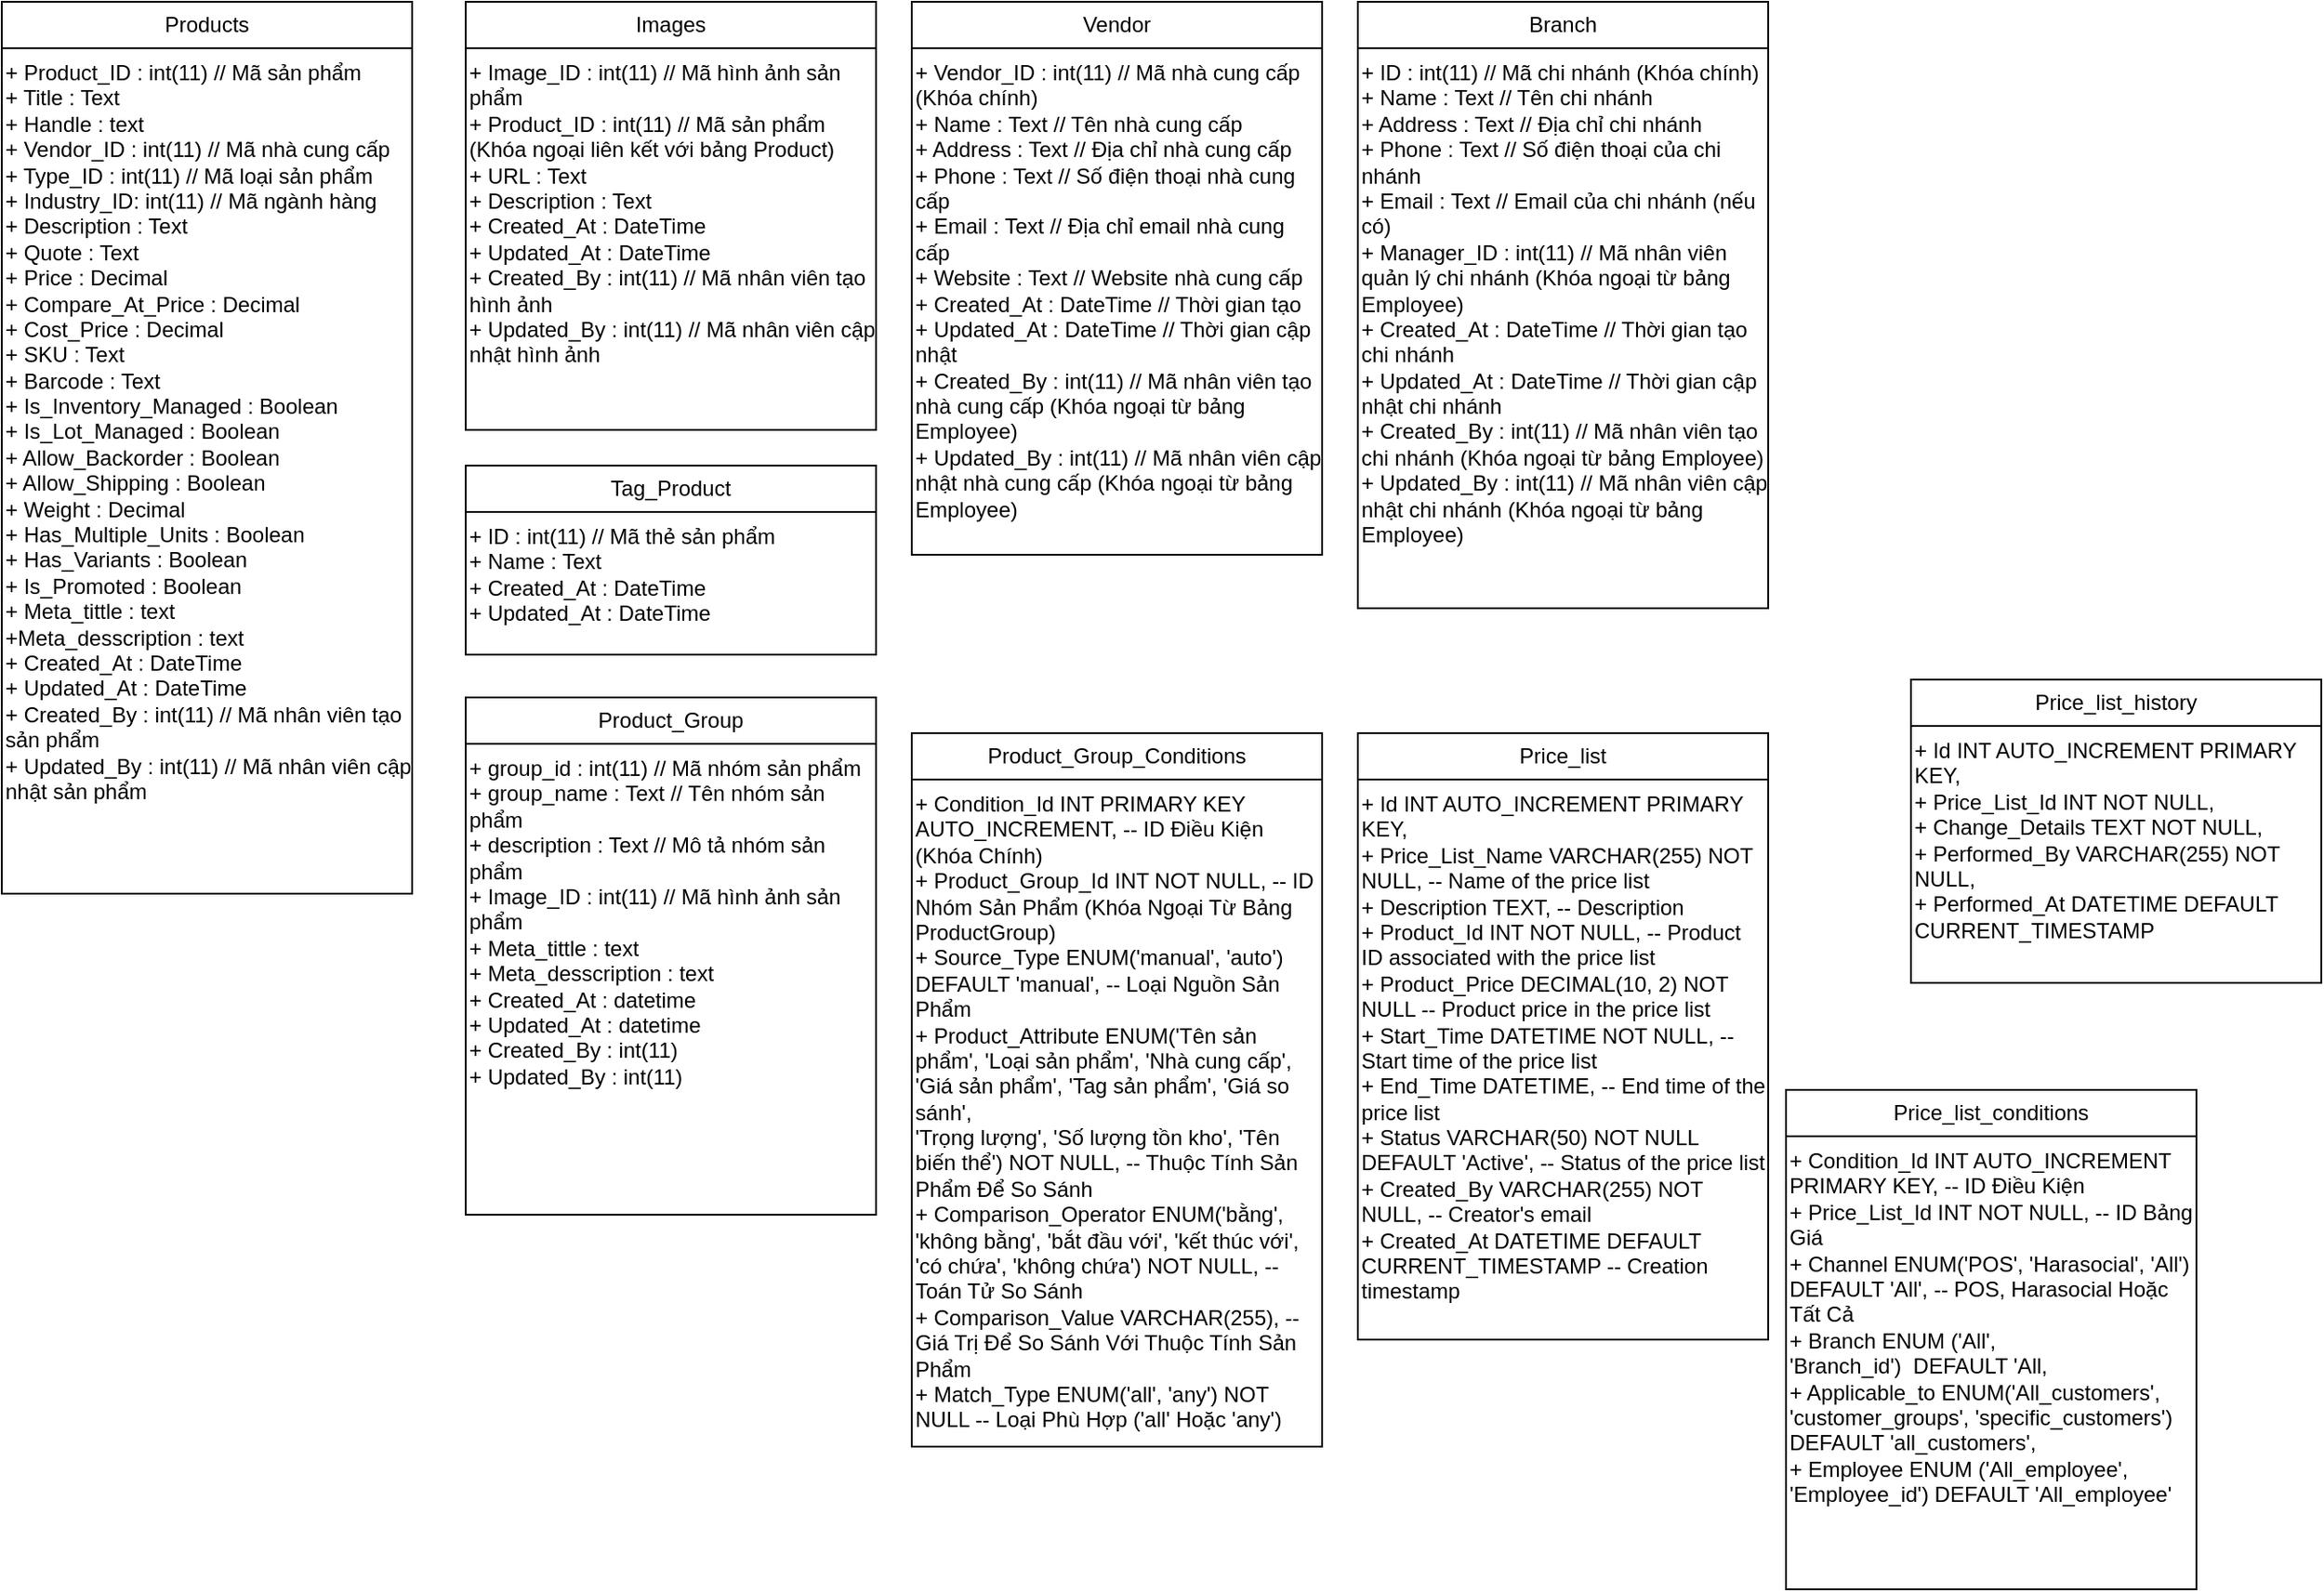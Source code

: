 <mxfile version="25.0.0">
  <diagram id="C5RBs43oDa-KdzZeNtuy" name="Page-1">
    <mxGraphModel dx="1282" dy="1816" grid="1" gridSize="10" guides="1" tooltips="1" connect="1" arrows="1" fold="1" page="1" pageScale="1" pageWidth="827" pageHeight="1169" math="0" shadow="0">
      <root>
        <mxCell id="WIyWlLk6GJQsqaUBKTNV-0" />
        <mxCell id="WIyWlLk6GJQsqaUBKTNV-1" parent="WIyWlLk6GJQsqaUBKTNV-0" />
        <mxCell id="dXZrPwUOUByoDF_3JCYS-4" value="Products" style="swimlane;fontStyle=0;childLayout=stackLayout;horizontal=1;startSize=26;fillColor=none;horizontalStack=0;resizeParent=1;resizeParentMax=0;resizeLast=0;collapsible=1;marginBottom=0;whiteSpace=wrap;html=1;" parent="WIyWlLk6GJQsqaUBKTNV-1" vertex="1">
          <mxGeometry x="260" y="-450" width="230" height="500" as="geometry" />
        </mxCell>
        <mxCell id="dXZrPwUOUByoDF_3JCYS-14" value="+ Product_ID : int(11)  // Mã sản phẩm&lt;br&gt;    + Title : Text&lt;div&gt;+ Handle : text&lt;br&gt;    + Vendor_ID : int(11)  // Mã nhà cung cấp&lt;br&gt;    + Type_ID : int(11)  // Mã loại sản phẩm&lt;br&gt;    + Industry_ID: int(11)  // Mã ngành hàng&lt;div&gt;+ Description : Text&lt;/div&gt;&lt;div&gt;+ Quote : Text&lt;br&gt;    + Price : Decimal&lt;br&gt;    + Compare_At_Price : Decimal&lt;br&gt;    + Cost_Price : Decimal&lt;br&gt;    + SKU : Text&lt;br&gt;    + Barcode : Text&lt;br&gt;    + Is_Inventory_Managed : Boolean&lt;br&gt;    + Is_Lot_Managed : Boolean&lt;br&gt;    + Allow_Backorder : Boolean&lt;br&gt;    + Allow_Shipping : Boolean&lt;/div&gt;&lt;div&gt;+ Weight : Decimal&lt;br&gt;    + Has_Multiple_Units : Boolean&lt;br&gt;    + Has_Variants : Boolean&lt;br&gt;    + Is_Promoted : Boolean&lt;/div&gt;&lt;div&gt;+ Meta_tittle : text&lt;/div&gt;&lt;div&gt;+Meta_desscription : text&lt;/div&gt;&lt;div&gt;    + Created_At : DateTime&lt;br&gt;    + Updated_At : DateTime&lt;br&gt;    + Created_By : int(11)  // Mã nhân viên tạo sản phẩm&lt;br&gt;    + Updated_By : int(11)  // Mã nhân viên cập nhật sản phẩm&lt;/div&gt;&lt;/div&gt;" style="text;whiteSpace=wrap;html=1;" parent="dXZrPwUOUByoDF_3JCYS-4" vertex="1">
          <mxGeometry y="26" width="230" height="474" as="geometry" />
        </mxCell>
        <mxCell id="dXZrPwUOUByoDF_3JCYS-15" value="Images" style="swimlane;fontStyle=0;childLayout=stackLayout;horizontal=1;startSize=26;fillColor=none;horizontalStack=0;resizeParent=1;resizeParentMax=0;resizeLast=0;collapsible=1;marginBottom=0;whiteSpace=wrap;html=1;" parent="WIyWlLk6GJQsqaUBKTNV-1" vertex="1">
          <mxGeometry x="520" y="-450" width="230" height="240" as="geometry" />
        </mxCell>
        <mxCell id="dXZrPwUOUByoDF_3JCYS-17" value="+ Image_ID : int(11)  // Mã hình ảnh sản phẩm&lt;br&gt;    + Product_ID : int(11)  // Mã sản phẩm (Khóa ngoại liên kết với bảng Product)&lt;br&gt;    + URL : Text&lt;br&gt;    + Description : Text&lt;br&gt;+ Created_At : DateTime&lt;br&gt;    + Updated_At : DateTime&lt;br&gt;    + Created_By : int(11)  // Mã nhân viên tạo hình ảnh&lt;br&gt;    + Updated_By : int(11)  // Mã nhân viên cập nhật hình ảnh" style="text;whiteSpace=wrap;html=1;" parent="dXZrPwUOUByoDF_3JCYS-15" vertex="1">
          <mxGeometry y="26" width="230" height="214" as="geometry" />
        </mxCell>
        <mxCell id="dXZrPwUOUByoDF_3JCYS-18" value="Vendor" style="swimlane;fontStyle=0;childLayout=stackLayout;horizontal=1;startSize=26;fillColor=none;horizontalStack=0;resizeParent=1;resizeParentMax=0;resizeLast=0;collapsible=1;marginBottom=0;whiteSpace=wrap;html=1;" parent="WIyWlLk6GJQsqaUBKTNV-1" vertex="1">
          <mxGeometry x="770" y="-450" width="230" height="310" as="geometry" />
        </mxCell>
        <mxCell id="dXZrPwUOUByoDF_3JCYS-20" value="+ Vendor_ID : int(11)  // Mã nhà cung cấp (Khóa chính)&lt;br&gt;    + Name : Text  // Tên nhà cung cấp&lt;br&gt;    + Address : Text  // Địa chỉ nhà cung cấp&lt;br&gt;    + Phone : Text  // Số điện thoại nhà cung cấp&lt;br&gt;    + Email : Text  // Địa chỉ email nhà cung cấp&lt;br&gt;    + Website : Text  // Website nhà cung cấp&lt;br&gt;    + Created_At : DateTime  // Thời gian tạo&lt;br&gt;    + Updated_At : DateTime  // Thời gian cập nhật&lt;br&gt;    + Created_By : int(11)  // Mã nhân viên tạo nhà cung cấp (Khóa ngoại từ bảng Employee)&lt;br&gt;    + Updated_By : int(11)  // Mã nhân viên cập nhật nhà cung cấp (Khóa ngoại từ bảng Employee)" style="text;whiteSpace=wrap;html=1;" parent="dXZrPwUOUByoDF_3JCYS-18" vertex="1">
          <mxGeometry y="26" width="230" height="284" as="geometry" />
        </mxCell>
        <mxCell id="dXZrPwUOUByoDF_3JCYS-21" value="Tag_Product" style="swimlane;fontStyle=0;childLayout=stackLayout;horizontal=1;startSize=26;fillColor=none;horizontalStack=0;resizeParent=1;resizeParentMax=0;resizeLast=0;collapsible=1;marginBottom=0;whiteSpace=wrap;html=1;" parent="WIyWlLk6GJQsqaUBKTNV-1" vertex="1">
          <mxGeometry x="520" y="-190" width="230" height="106" as="geometry" />
        </mxCell>
        <mxCell id="dXZrPwUOUByoDF_3JCYS-23" value="+ ID : int(11)  // Mã thẻ sản phẩm&#xa;    + Name : Text&#xa;    + Created_At : DateTime&#xa;    + Updated_At : DateTime" style="text;whiteSpace=wrap;html=1;" parent="dXZrPwUOUByoDF_3JCYS-21" vertex="1">
          <mxGeometry y="26" width="230" height="80" as="geometry" />
        </mxCell>
        <mxCell id="dXZrPwUOUByoDF_3JCYS-24" value="Product_Group_Conditions" style="swimlane;fontStyle=0;childLayout=stackLayout;horizontal=1;startSize=26;fillColor=none;horizontalStack=0;resizeParent=1;resizeParentMax=0;resizeLast=0;collapsible=1;marginBottom=0;whiteSpace=wrap;html=1;" parent="WIyWlLk6GJQsqaUBKTNV-1" vertex="1">
          <mxGeometry x="770" y="-40" width="230" height="400" as="geometry" />
        </mxCell>
        <mxCell id="XDRdJSzKToVD4IolV8Kn-4" value="+ Condition_Id INT PRIMARY KEY AUTO_INCREMENT, -- ID Điều Kiện (Khóa Chính)&#xa;    + Product_Group_Id INT NOT NULL, -- ID Nhóm Sản Phẩm (Khóa Ngoại Từ Bảng ProductGroup)&#xa;    + Source_Type ENUM(&#39;manual&#39;, &#39;auto&#39;) DEFAULT &#39;manual&#39;, -- Loại Nguồn Sản Phẩm&#xa;    + Product_Attribute ENUM(&#39;Tên sản phẩm&#39;, &#39;Loại sản phẩm&#39;, &#39;Nhà cung cấp&#39;, &#xa;                             &#39;Giá sản phẩm&#39;, &#39;Tag sản phẩm&#39;, &#39;Giá so sánh&#39;, &#xa;                             &#39;Trọng lượng&#39;, &#39;Số lượng tồn kho&#39;, &#39;Tên biến thể&#39;) NOT NULL, -- Thuộc Tính Sản Phẩm Để So Sánh&#xa;    + Comparison_Operator ENUM(&#39;bằng&#39;, &#39;không bằng&#39;, &#39;bắt đầu với&#39;, &#39;kết thúc với&#39;, &#39;có chứa&#39;, &#39;không chứa&#39;) NOT NULL, -- Toán Tử So Sánh&#xa;    + Comparison_Value VARCHAR(255), -- Giá Trị Để So Sánh Với Thuộc Tính Sản Phẩm&#xa;    + Match_Type ENUM(&#39;all&#39;, &#39;any&#39;) NOT NULL -- Loại Phù Hợp (&#39;all&#39; Hoặc &#39;any&#39;)" style="text;whiteSpace=wrap;" parent="dXZrPwUOUByoDF_3JCYS-24" vertex="1">
          <mxGeometry y="26" width="230" height="374" as="geometry" />
        </mxCell>
        <mxCell id="dXZrPwUOUByoDF_3JCYS-27" value="Branch" style="swimlane;fontStyle=0;childLayout=stackLayout;horizontal=1;startSize=26;fillColor=none;horizontalStack=0;resizeParent=1;resizeParentMax=0;resizeLast=0;collapsible=1;marginBottom=0;whiteSpace=wrap;html=1;" parent="WIyWlLk6GJQsqaUBKTNV-1" vertex="1">
          <mxGeometry x="1020" y="-450" width="230" height="340" as="geometry" />
        </mxCell>
        <mxCell id="dXZrPwUOUByoDF_3JCYS-29" value="+ ID : int(11)  // Mã chi nhánh (Khóa chính)&#xa;    + Name : Text  // Tên chi nhánh&#xa;    + Address : Text  // Địa chỉ chi nhánh&#xa;    + Phone : Text  // Số điện thoại của chi nhánh&#xa;    + Email : Text  // Email của chi nhánh (nếu có)&#xa;    + Manager_ID : int(11)  // Mã nhân viên quản lý chi nhánh (Khóa ngoại từ bảng Employee)&#xa;    + Created_At : DateTime  // Thời gian tạo chi nhánh&#xa;    + Updated_At : DateTime  // Thời gian cập nhật chi nhánh&#xa;    + Created_By : int(11)  // Mã nhân viên tạo chi nhánh (Khóa ngoại từ bảng Employee)&#xa;    + Updated_By : int(11)  // Mã nhân viên cập nhật chi nhánh (Khóa ngoại từ bảng Employee)" style="text;whiteSpace=wrap;html=1;" parent="dXZrPwUOUByoDF_3JCYS-27" vertex="1">
          <mxGeometry y="26" width="230" height="314" as="geometry" />
        </mxCell>
        <mxCell id="dXZrPwUOUByoDF_3JCYS-32" value="Product_Group" style="swimlane;fontStyle=0;childLayout=stackLayout;horizontal=1;startSize=26;fillColor=none;horizontalStack=0;resizeParent=1;resizeParentMax=0;resizeLast=0;collapsible=1;marginBottom=0;whiteSpace=wrap;html=1;" parent="WIyWlLk6GJQsqaUBKTNV-1" vertex="1">
          <mxGeometry x="520" y="-60" width="230" height="290" as="geometry" />
        </mxCell>
        <mxCell id="dXZrPwUOUByoDF_3JCYS-34" value="+ group_id : int(11)  // Mã nhóm sản phẩm&lt;br&gt;    + group_name : Text  // Tên nhóm sản phẩm&lt;br&gt;    + description : Text  // Mô tả nhóm sản phẩm&lt;div&gt;+ Image_ID : int(11) // Mã hình ảnh sản phẩm&lt;br&gt;&lt;div&gt;&lt;div&gt;+ Meta_tittle : text&lt;/div&gt;&lt;div&gt;+ Meta_desscription : text&lt;/div&gt;+ Created_At : datetime&amp;nbsp;&lt;br&gt;+ Updated_At : datetime&amp;nbsp;&lt;br&gt;+ Created_By :&amp;nbsp;&lt;span class=&quot;hljs-type&quot;&gt;int&lt;/span&gt;(&lt;span class=&quot;hljs-number&quot;&gt;11&lt;/span&gt;)&amp;nbsp;&lt;br&gt;+ Updated_By :&amp;nbsp;&lt;span class=&quot;hljs-type&quot;&gt;int&lt;/span&gt;(&lt;span class=&quot;hljs-number&quot;&gt;11&lt;/span&gt;)&lt;/div&gt;&lt;/div&gt;" style="text;whiteSpace=wrap;html=1;" parent="dXZrPwUOUByoDF_3JCYS-32" vertex="1">
          <mxGeometry y="26" width="230" height="264" as="geometry" />
        </mxCell>
        <mxCell id="rBVY1GTn74F6SsE8izdQ-1" value="Price_list" style="swimlane;fontStyle=0;childLayout=stackLayout;horizontal=1;startSize=26;fillColor=none;horizontalStack=0;resizeParent=1;resizeParentMax=0;resizeLast=0;collapsible=1;marginBottom=0;whiteSpace=wrap;html=1;" parent="WIyWlLk6GJQsqaUBKTNV-1" vertex="1">
          <mxGeometry x="1020" y="-40" width="230" height="340" as="geometry" />
        </mxCell>
        <mxCell id="rBVY1GTn74F6SsE8izdQ-8" value="&lt;span class=&quot;hljs-operator&quot;&gt;+&lt;/span&gt; Id &lt;span class=&quot;hljs-type&quot;&gt;INT&lt;/span&gt; AUTO_INCREMENT &lt;span class=&quot;hljs-keyword&quot;&gt;PRIMARY&lt;/span&gt; KEY,&lt;br&gt;&lt;span class=&quot;hljs-operator&quot;&gt;+&lt;/span&gt; Price_List_Name &lt;span class=&quot;hljs-type&quot;&gt;VARCHAR&lt;/span&gt;(&lt;span class=&quot;hljs-number&quot;&gt;255&lt;/span&gt;) &lt;span class=&quot;hljs-keyword&quot;&gt;NOT&lt;/span&gt; &lt;span class=&quot;hljs-keyword&quot;&gt;NULL&lt;/span&gt;, &lt;span class=&quot;hljs-comment&quot;&gt;-- Name of the price list&lt;/span&gt;&lt;br&gt;&lt;span class=&quot;hljs-operator&quot;&gt;+&lt;/span&gt; Description TEXT, &lt;span class=&quot;hljs-comment&quot;&gt;-- Description&lt;/span&gt;&lt;div&gt;&lt;span class=&quot;hljs-operator&quot;&gt;+&lt;/span&gt; Product_Id &lt;span class=&quot;hljs-type&quot;&gt;INT&lt;/span&gt; &lt;span class=&quot;hljs-keyword&quot;&gt;NOT&lt;/span&gt; &lt;span class=&quot;hljs-keyword&quot;&gt;NULL&lt;/span&gt;, &lt;span class=&quot;hljs-comment&quot;&gt;-- Product ID associated with the price list&lt;/span&gt;&amp;nbsp;&lt;/div&gt;&lt;div&gt;&lt;span class=&quot;hljs-operator&quot;&gt;+&lt;/span&gt; Product_Price &lt;span class=&quot;hljs-type&quot;&gt;DECIMAL&lt;/span&gt;(&lt;span class=&quot;hljs-number&quot;&gt;10&lt;/span&gt;, &lt;span class=&quot;hljs-number&quot;&gt;2&lt;/span&gt;) &lt;span class=&quot;hljs-keyword&quot;&gt;NOT&lt;/span&gt; &lt;span class=&quot;hljs-keyword&quot;&gt;NULL&lt;/span&gt; &lt;span class=&quot;hljs-comment&quot;&gt;-- Product price in the price list&lt;/span&gt;&lt;br&gt;&lt;span class=&quot;hljs-operator&quot;&gt;+&lt;/span&gt; Start_Time DATETIME &lt;span class=&quot;hljs-keyword&quot;&gt;NOT&lt;/span&gt; &lt;span class=&quot;hljs-keyword&quot;&gt;NULL&lt;/span&gt;, &lt;span class=&quot;hljs-comment&quot;&gt;-- Start time of the price list&lt;/span&gt;&lt;br&gt;&lt;span class=&quot;hljs-operator&quot;&gt;+&lt;/span&gt; End_Time DATETIME, &lt;span class=&quot;hljs-comment&quot;&gt;-- End time of the price list&lt;/span&gt;&lt;br&gt;&lt;span class=&quot;hljs-operator&quot;&gt;+&lt;/span&gt; Status &lt;span class=&quot;hljs-type&quot;&gt;VARCHAR&lt;/span&gt;(&lt;span class=&quot;hljs-number&quot;&gt;50&lt;/span&gt;) &lt;span class=&quot;hljs-keyword&quot;&gt;NOT&lt;/span&gt; &lt;span class=&quot;hljs-keyword&quot;&gt;NULL&lt;/span&gt; &lt;span class=&quot;hljs-keyword&quot;&gt;DEFAULT&lt;/span&gt; &lt;span class=&quot;hljs-string&quot;&gt;&#39;Active&#39;&lt;/span&gt;, &lt;span class=&quot;hljs-comment&quot;&gt;-- Status of the price list&lt;/span&gt;&lt;br&gt;&lt;span class=&quot;hljs-operator&quot;&gt;+&lt;/span&gt; Created_By &lt;span class=&quot;hljs-type&quot;&gt;VARCHAR&lt;/span&gt;(&lt;span class=&quot;hljs-number&quot;&gt;255&lt;/span&gt;) &lt;span class=&quot;hljs-keyword&quot;&gt;NOT&lt;/span&gt; &lt;span class=&quot;hljs-keyword&quot;&gt;NULL&lt;/span&gt;, &lt;span class=&quot;hljs-comment&quot;&gt;-- Creator&#39;s email&lt;/span&gt;&lt;br&gt;&lt;span class=&quot;hljs-operator&quot;&gt;+&lt;/span&gt; Created_At DATETIME &lt;span class=&quot;hljs-keyword&quot;&gt;DEFAULT&lt;/span&gt; &lt;span class=&quot;hljs-built_in&quot;&gt;CURRENT_TIMESTAMP&lt;/span&gt; &lt;span class=&quot;hljs-comment&quot;&gt;-- Creation timestamp&lt;/span&gt;&lt;/div&gt;" style="text;whiteSpace=wrap;html=1;" parent="rBVY1GTn74F6SsE8izdQ-1" vertex="1">
          <mxGeometry y="26" width="230" height="314" as="geometry" />
        </mxCell>
        <mxCell id="rBVY1GTn74F6SsE8izdQ-4" value="Price_list_history" style="swimlane;fontStyle=0;childLayout=stackLayout;horizontal=1;startSize=26;fillColor=none;horizontalStack=0;resizeParent=1;resizeParentMax=0;resizeLast=0;collapsible=1;marginBottom=0;whiteSpace=wrap;html=1;" parent="WIyWlLk6GJQsqaUBKTNV-1" vertex="1">
          <mxGeometry x="1330" y="-70" width="230" height="170" as="geometry" />
        </mxCell>
        <mxCell id="rBVY1GTn74F6SsE8izdQ-9" value="&lt;span class=&quot;hljs-operator&quot;&gt;+&lt;/span&gt; Id &lt;span class=&quot;hljs-type&quot;&gt;INT&lt;/span&gt; AUTO_INCREMENT &lt;span class=&quot;hljs-keyword&quot;&gt;PRIMARY&lt;/span&gt; KEY,&#xa;&lt;span class=&quot;hljs-operator&quot;&gt;+&lt;/span&gt; Price_List_Id &lt;span class=&quot;hljs-type&quot;&gt;INT&lt;/span&gt; &lt;span class=&quot;hljs-keyword&quot;&gt;NOT&lt;/span&gt; &lt;span class=&quot;hljs-keyword&quot;&gt;NULL&lt;/span&gt;,&#xa;&lt;span class=&quot;hljs-operator&quot;&gt;+&lt;/span&gt; Change_Details TEXT &lt;span class=&quot;hljs-keyword&quot;&gt;NOT&lt;/span&gt; &lt;span class=&quot;hljs-keyword&quot;&gt;NULL&lt;/span&gt;,&#xa;&lt;span class=&quot;hljs-operator&quot;&gt;+&lt;/span&gt; Performed_By &lt;span class=&quot;hljs-type&quot;&gt;VARCHAR&lt;/span&gt;(&lt;span class=&quot;hljs-number&quot;&gt;255&lt;/span&gt;) &lt;span class=&quot;hljs-keyword&quot;&gt;NOT&lt;/span&gt; &lt;span class=&quot;hljs-keyword&quot;&gt;NULL&lt;/span&gt;,&#xa;&lt;span class=&quot;hljs-operator&quot;&gt;+&lt;/span&gt; Performed_At DATETIME &lt;span class=&quot;hljs-keyword&quot;&gt;DEFAULT&lt;/span&gt; &lt;span class=&quot;hljs-built_in&quot;&gt;CURRENT_TIMESTAMP&lt;/span&gt;" style="text;whiteSpace=wrap;html=1;" parent="rBVY1GTn74F6SsE8izdQ-4" vertex="1">
          <mxGeometry y="26" width="230" height="144" as="geometry" />
        </mxCell>
        <mxCell id="rBVY1GTn74F6SsE8izdQ-10" value="Price_list_conditions" style="swimlane;fontStyle=0;childLayout=stackLayout;horizontal=1;startSize=26;fillColor=none;horizontalStack=0;resizeParent=1;resizeParentMax=0;resizeLast=0;collapsible=1;marginBottom=0;whiteSpace=wrap;html=1;" parent="WIyWlLk6GJQsqaUBKTNV-1" vertex="1">
          <mxGeometry x="1260" y="160" width="230" height="280" as="geometry" />
        </mxCell>
        <mxCell id="rBVY1GTn74F6SsE8izdQ-14" value="+ Condition_Id INT AUTO_INCREMENT PRIMARY KEY, -- ID Điều Kiện&#xa;+ Price_List_Id INT NOT NULL, -- ID Bảng Giá&#xa;+ Channel ENUM(&#39;POS&#39;, &#39;Harasocial&#39;, &#39;All&#39;) DEFAULT &#39;All&#39;, -- POS, Harasocial Hoặc Tất Cả&#xa;+ Branch ENUM (&#39;All&#39;, &#39;Branch_id&#39;)  DEFAULT &#39;All,&#xa;+ Applicable_to ENUM(&#39;All_customers&#39;, &#39;customer_groups&#39;, &#39;specific_customers&#39;) DEFAULT &#39;all_customers&#39;, &#xa;+ Employee ENUM (&#39;All_employee&#39;, &#39;Employee_id&#39;) DEFAULT &#39;All_employee&#39;" style="text;whiteSpace=wrap;" parent="rBVY1GTn74F6SsE8izdQ-10" vertex="1">
          <mxGeometry y="26" width="230" height="254" as="geometry" />
        </mxCell>
      </root>
    </mxGraphModel>
  </diagram>
</mxfile>

